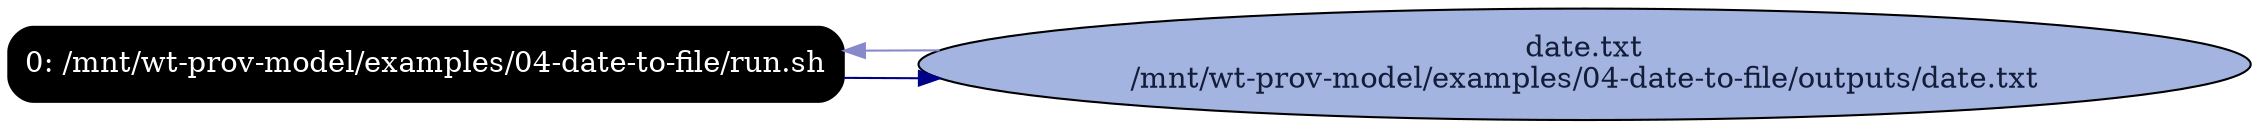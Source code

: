 digraph G {
    rankdir=LR;

    /* programs */
    node [shape=box fontcolor=white fillcolor=black style="filled,rounded"];
    run0 [label="0: /mnt/wt-prov-model/examples/04-date-to-file/run.sh"];

    node [shape=ellipse fontcolor="#131C39" fillcolor="#C9D2ED"];

    /* other files */
    "/mnt/wt-prov-model/examples/04-date-to-file/outputs/date.txt" [fillcolor="#A3B4E0", label="date.txt\n/mnt/wt-prov-model/examples/04-date-to-file/outputs/date.txt"];

    run0 -> "/mnt/wt-prov-model/examples/04-date-to-file/outputs/date.txt" [color="#000088"];
    "/mnt/wt-prov-model/examples/04-date-to-file/outputs/date.txt" -> run0 [color="#8888CC"];
}
